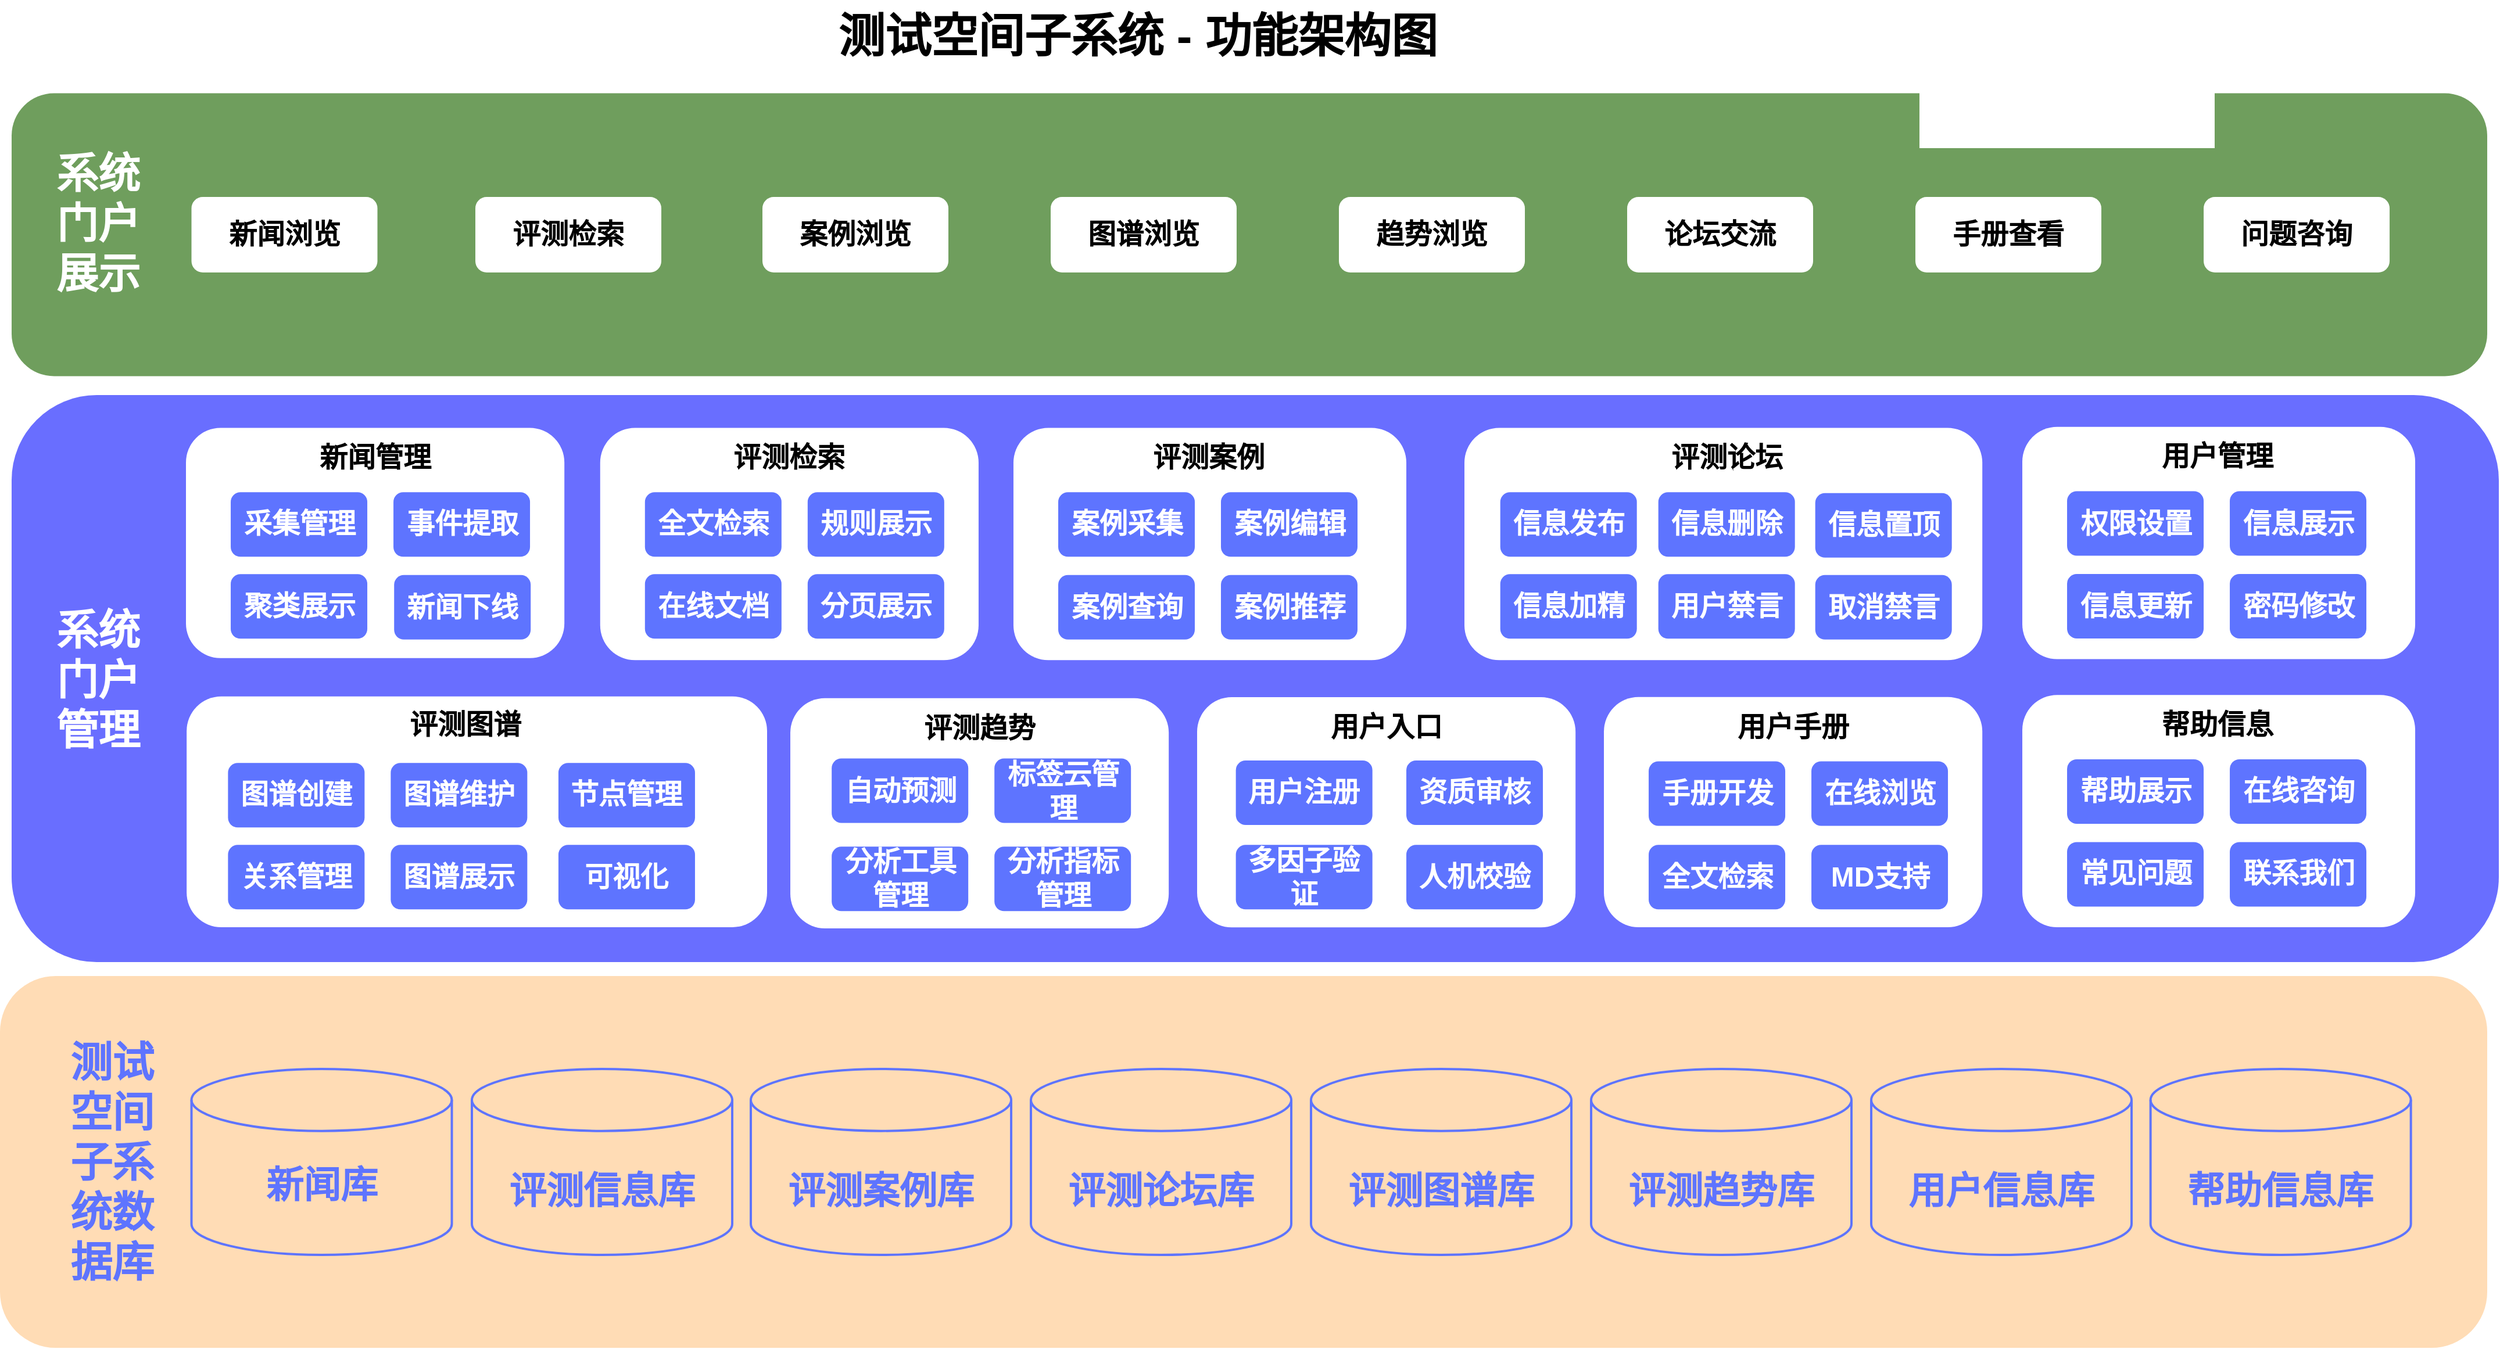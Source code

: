<mxfile version="15.4.0" type="device"><diagram id="D_mxDGUdHC2zvLyJ-O9W" name="第 1 页"><mxGraphModel dx="3454" dy="2289" grid="1" gridSize="10" guides="1" tooltips="1" connect="1" arrows="1" fold="1" page="1" pageScale="1" pageWidth="827" pageHeight="1169" math="0" shadow="0"><root><mxCell id="0"/><mxCell id="1" parent="0"/><mxCell id="pGjjTHvSry_VetWjGLrW-80" value="" style="rounded=1;whiteSpace=wrap;html=1;shadow=0;glass=0;labelBackgroundColor=#FFFFFF;sketch=0;strokeWidth=3;fontSize=32;fontStyle=1;align=left;strokeColor=none;fillColor=#696EFF;" parent="1" vertex="1"><mxGeometry x="230" y="370" width="2140" height="488" as="geometry"/></mxCell><mxCell id="pGjjTHvSry_VetWjGLrW-81" value="&lt;span style=&quot;font-size: 36px&quot;&gt;系统&lt;br&gt;门户&lt;br&gt;管理&lt;/span&gt;" style="text;html=1;strokeColor=none;fillColor=none;align=center;verticalAlign=middle;whiteSpace=wrap;rounded=0;fontStyle=1;fontColor=#FFFFFF;" parent="1" vertex="1"><mxGeometry x="247.5" y="545.5" width="112.5" height="139" as="geometry"/></mxCell><mxCell id="pGjjTHvSry_VetWjGLrW-82" value="" style="rounded=1;whiteSpace=wrap;fontSize=32;spacing=2;html=1;glass=0;strokeWidth=1;shadow=0;sketch=0;labelBackgroundColor=none;strokeColor=none;" parent="1" vertex="1"><mxGeometry x="380" y="398.26" width="325.59" height="198.12" as="geometry"/></mxCell><mxCell id="pGjjTHvSry_VetWjGLrW-83" value="新闻管理" style="text;html=1;strokeColor=none;fillColor=none;align=center;verticalAlign=middle;whiteSpace=wrap;rounded=0;fontSize=24;fontStyle=1;" parent="1" vertex="1"><mxGeometry x="472.98" y="414.13" width="139.63" height="20" as="geometry"/></mxCell><mxCell id="pGjjTHvSry_VetWjGLrW-107" value="" style="rounded=1;whiteSpace=wrap;fontSize=32;spacing=2;html=1;glass=0;strokeWidth=1;shadow=0;sketch=0;labelBackgroundColor=none;strokeColor=none;" parent="1" vertex="1"><mxGeometry x="380.59" y="629.38" width="499.41" height="198.62" as="geometry"/></mxCell><mxCell id="pGjjTHvSry_VetWjGLrW-108" value="评测图谱" style="text;html=1;strokeColor=none;fillColor=none;align=center;verticalAlign=middle;whiteSpace=wrap;rounded=0;fontSize=24;fontStyle=1;" parent="1" vertex="1"><mxGeometry x="544.75" y="644" width="150.58" height="20" as="geometry"/></mxCell><mxCell id="pGjjTHvSry_VetWjGLrW-109" value="图谱创建" style="rounded=1;whiteSpace=wrap;html=1;fontSize=24;strokeColor=none;fontStyle=1;fontColor=#FFFFFF;fillColor=#5E74FF;" parent="1" vertex="1"><mxGeometry x="416.18" y="686.63" width="117.5" height="55.5" as="geometry"/></mxCell><mxCell id="pGjjTHvSry_VetWjGLrW-110" value="图谱维护" style="rounded=1;whiteSpace=wrap;html=1;fontSize=24;strokeColor=none;fontStyle=1;fontColor=#FFFFFF;fillColor=#5E74FF;" parent="1" vertex="1"><mxGeometry x="556.18" y="686.63" width="117.5" height="55.5" as="geometry"/></mxCell><mxCell id="pGjjTHvSry_VetWjGLrW-111" value="图谱展示" style="rounded=1;whiteSpace=wrap;html=1;fontSize=24;strokeColor=none;fontStyle=1;fontColor=#FFFFFF;fillColor=#5E74FF;" parent="1" vertex="1"><mxGeometry x="556.18" y="757.13" width="117.5" height="55.5" as="geometry"/></mxCell><mxCell id="pGjjTHvSry_VetWjGLrW-112" value="" style="rounded=1;whiteSpace=wrap;fontSize=32;spacing=2;html=1;glass=0;strokeWidth=1;shadow=0;sketch=0;labelBackgroundColor=none;strokeColor=none;" parent="1" vertex="1"><mxGeometry x="736.39" y="398.26" width="325.59" height="199.88" as="geometry"/></mxCell><mxCell id="pGjjTHvSry_VetWjGLrW-113" value="评测检索" style="text;html=1;strokeColor=none;fillColor=none;align=center;verticalAlign=middle;whiteSpace=wrap;rounded=0;fontSize=24;fontStyle=1;" parent="1" vertex="1"><mxGeometry x="829.37" y="414.13" width="139.63" height="20" as="geometry"/></mxCell><mxCell id="pGjjTHvSry_VetWjGLrW-119" value="" style="rounded=1;whiteSpace=wrap;fontSize=32;spacing=2;html=1;glass=0;strokeWidth=1;shadow=0;sketch=0;labelBackgroundColor=none;strokeColor=none;" parent="1" vertex="1"><mxGeometry x="1091.98" y="398.26" width="338.02" height="199.88" as="geometry"/></mxCell><mxCell id="pGjjTHvSry_VetWjGLrW-120" value="评测案例" style="text;html=1;strokeColor=none;fillColor=none;align=center;verticalAlign=middle;whiteSpace=wrap;rounded=0;fontSize=24;fontStyle=1;" parent="1" vertex="1"><mxGeometry x="1190.0" y="414.13" width="139.63" height="20" as="geometry"/></mxCell><mxCell id="pGjjTHvSry_VetWjGLrW-127" value="" style="rounded=1;whiteSpace=wrap;fontSize=32;spacing=2;html=1;glass=0;strokeWidth=1;shadow=0;sketch=0;labelBackgroundColor=none;strokeColor=none;" parent="1" vertex="1"><mxGeometry x="1480" y="398.26" width="445.59" height="199.88" as="geometry"/></mxCell><mxCell id="pGjjTHvSry_VetWjGLrW-128" value="评测论坛" style="text;html=1;strokeColor=none;fillColor=none;align=center;verticalAlign=middle;whiteSpace=wrap;rounded=0;fontSize=24;fontStyle=1;" parent="1" vertex="1"><mxGeometry x="1635.77" y="414.13" width="139.63" height="20" as="geometry"/></mxCell><mxCell id="pGjjTHvSry_VetWjGLrW-133" value="可视化" style="rounded=1;whiteSpace=wrap;html=1;fontSize=24;strokeColor=none;fontStyle=1;fontColor=#FFFFFF;fillColor=#5E74FF;" parent="1" vertex="1"><mxGeometry x="700.48" y="757.13" width="117.5" height="55.5" as="geometry"/></mxCell><mxCell id="pGjjTHvSry_VetWjGLrW-134" value="节点管理" style="rounded=1;whiteSpace=wrap;html=1;fontSize=24;strokeColor=none;fontStyle=1;fontColor=#FFFFFF;fillColor=#5E74FF;" parent="1" vertex="1"><mxGeometry x="700.48" y="686.63" width="117.5" height="55.5" as="geometry"/></mxCell><mxCell id="pGjjTHvSry_VetWjGLrW-148" value="" style="rounded=1;whiteSpace=wrap;fontSize=32;spacing=2;html=1;glass=0;strokeWidth=1;shadow=0;sketch=0;labelBackgroundColor=none;strokeColor=none;" parent="1" vertex="1"><mxGeometry x="1600" y="629.88" width="325.59" height="198.12" as="geometry"/></mxCell><mxCell id="pGjjTHvSry_VetWjGLrW-149" value="用户手册" style="text;html=1;strokeColor=none;fillColor=none;align=center;verticalAlign=middle;whiteSpace=wrap;rounded=0;fontSize=24;fontStyle=1;" parent="1" vertex="1"><mxGeometry x="1692.98" y="645.75" width="139.63" height="20" as="geometry"/></mxCell><mxCell id="pGjjTHvSry_VetWjGLrW-154" value="" style="rounded=1;whiteSpace=wrap;html=1;shadow=0;glass=0;labelBackgroundColor=#FFFFFF;sketch=0;strokeWidth=3;fontSize=32;fontStyle=1;align=left;strokeColor=none;fillColor=#6F9E5D;" parent="1" vertex="1"><mxGeometry x="230" y="110.25" width="2130" height="243.5" as="geometry"/></mxCell><mxCell id="pGjjTHvSry_VetWjGLrW-155" value="&lt;span style=&quot;font-size: 36px&quot;&gt;系统&lt;br&gt;门户&lt;br&gt;展示&lt;br&gt;&lt;/span&gt;" style="text;html=1;strokeColor=none;fillColor=none;align=center;verticalAlign=middle;whiteSpace=wrap;rounded=0;fontStyle=1;fontColor=#FFFFFF;" parent="1" vertex="1"><mxGeometry x="247.5" y="181.5" width="112.5" height="80" as="geometry"/></mxCell><mxCell id="FtXoveznBDZrCNe472ON-5" value="关系管理" style="rounded=1;whiteSpace=wrap;html=1;fontSize=24;strokeColor=none;fontStyle=1;fontColor=#FFFFFF;fillColor=#5E74FF;" parent="1" vertex="1"><mxGeometry x="416.18" y="757.13" width="117.5" height="55.5" as="geometry"/></mxCell><mxCell id="FtXoveznBDZrCNe472ON-30" value="" style="group" parent="1" vertex="1" connectable="0"><mxGeometry x="900.0" y="630.88" width="325.59" height="198.12" as="geometry"/></mxCell><mxCell id="pGjjTHvSry_VetWjGLrW-142" value="" style="rounded=1;whiteSpace=wrap;fontSize=32;spacing=2;html=1;glass=0;strokeWidth=1;shadow=0;sketch=0;labelBackgroundColor=none;strokeColor=none;" parent="FtXoveznBDZrCNe472ON-30" vertex="1"><mxGeometry width="325.59" height="198.12" as="geometry"/></mxCell><mxCell id="pGjjTHvSry_VetWjGLrW-143" value="评测趋势" style="text;html=1;strokeColor=none;fillColor=none;align=center;verticalAlign=middle;whiteSpace=wrap;rounded=0;fontSize=24;fontStyle=1;" parent="FtXoveznBDZrCNe472ON-30" vertex="1"><mxGeometry x="92.98" y="15.87" width="139.63" height="20" as="geometry"/></mxCell><mxCell id="pGjjTHvSry_VetWjGLrW-144" value="自动预测" style="rounded=1;whiteSpace=wrap;html=1;fontSize=24;strokeColor=none;fontStyle=1;fontColor=#FFFFFF;fillColor=#5E74FF;" parent="FtXoveznBDZrCNe472ON-30" vertex="1"><mxGeometry x="35.59" y="51.87" width="117.5" height="55.5" as="geometry"/></mxCell><mxCell id="pGjjTHvSry_VetWjGLrW-145" value="标签云管理" style="rounded=1;whiteSpace=wrap;html=1;fontSize=24;strokeColor=none;fontStyle=1;fontColor=#FFFFFF;fillColor=#5E74FF;" parent="FtXoveznBDZrCNe472ON-30" vertex="1"><mxGeometry x="175.59" y="51.87" width="117.5" height="55.5" as="geometry"/></mxCell><mxCell id="pGjjTHvSry_VetWjGLrW-146" value="分析工具管理" style="rounded=1;whiteSpace=wrap;html=1;fontSize=24;strokeColor=none;fontStyle=1;fontColor=#FFFFFF;fillColor=#5E74FF;" parent="FtXoveznBDZrCNe472ON-30" vertex="1"><mxGeometry x="35.59" y="127.75" width="117.5" height="55.5" as="geometry"/></mxCell><mxCell id="FtXoveznBDZrCNe472ON-37" value="分析指标管理" style="rounded=1;whiteSpace=wrap;html=1;fontSize=24;strokeColor=none;fontStyle=1;fontColor=#FFFFFF;fillColor=#5E74FF;" parent="FtXoveznBDZrCNe472ON-30" vertex="1"><mxGeometry x="175.59" y="127.75" width="117.5" height="55.5" as="geometry"/></mxCell><mxCell id="FtXoveznBDZrCNe472ON-42" value="&lt;font color=&quot;#000000&quot; style=&quot;font-size: 24px;&quot;&gt;论坛交流&lt;/font&gt;" style="rounded=1;whiteSpace=wrap;html=1;glass=0;fontSize=24;fontStyle=1;strokeColor=none;fontColor=#FFFFFF;" parent="1" vertex="1"><mxGeometry x="1620" y="199.5" width="160" height="65" as="geometry"/></mxCell><mxCell id="FtXoveznBDZrCNe472ON-43" value="&lt;font color=&quot;#000000&quot; style=&quot;font-size: 24px;&quot;&gt;手册查看&lt;/font&gt;" style="rounded=1;whiteSpace=wrap;html=1;glass=0;fontSize=24;fontStyle=1;strokeColor=none;fontColor=#FFFFFF;" parent="1" vertex="1"><mxGeometry x="1868" y="199.5" width="160" height="65" as="geometry"/></mxCell><mxCell id="FtXoveznBDZrCNe472ON-44" value="&lt;font color=&quot;#000000&quot; style=&quot;font-size: 24px;&quot;&gt;问题咨询&lt;/font&gt;" style="rounded=1;whiteSpace=wrap;html=1;glass=0;fontSize=24;fontStyle=1;strokeColor=none;fontColor=#FFFFFF;" parent="1" vertex="1"><mxGeometry x="2116.02" y="199.5" width="160" height="65" as="geometry"/></mxCell><mxCell id="FtXoveznBDZrCNe472ON-45" value="&lt;font color=&quot;#000000&quot; style=&quot;font-size: 24px;&quot;&gt;新闻浏览&lt;/font&gt;" style="rounded=1;whiteSpace=wrap;html=1;glass=0;fontSize=24;fontStyle=1;strokeColor=none;fontColor=#FFFFFF;" parent="1" vertex="1"><mxGeometry x="384.75" y="199.5" width="160" height="65" as="geometry"/></mxCell><mxCell id="FtXoveznBDZrCNe472ON-46" value="&lt;font color=&quot;#000000&quot; style=&quot;font-size: 24px;&quot;&gt;评测检索&lt;/font&gt;" style="rounded=1;whiteSpace=wrap;html=1;glass=0;fontSize=24;fontStyle=1;strokeColor=none;fontColor=#FFFFFF;" parent="1" vertex="1"><mxGeometry x="629" y="199.5" width="160" height="65" as="geometry"/></mxCell><mxCell id="FtXoveznBDZrCNe472ON-47" value="&lt;font color=&quot;#000000&quot; style=&quot;font-size: 24px;&quot;&gt;案例浏览&lt;/font&gt;" style="rounded=1;whiteSpace=wrap;html=1;glass=0;fontSize=24;fontStyle=1;strokeColor=none;fontColor=#FFFFFF;" parent="1" vertex="1"><mxGeometry x="876" y="199.5" width="160" height="65" as="geometry"/></mxCell><mxCell id="FtXoveznBDZrCNe472ON-48" value="&lt;font color=&quot;#000000&quot; style=&quot;font-size: 24px;&quot;&gt;图谱浏览&lt;/font&gt;" style="rounded=1;whiteSpace=wrap;html=1;glass=0;fontSize=24;fontStyle=1;strokeColor=none;fontColor=#FFFFFF;" parent="1" vertex="1"><mxGeometry x="1124" y="199.5" width="160" height="65" as="geometry"/></mxCell><mxCell id="FtXoveznBDZrCNe472ON-49" value="&lt;font color=&quot;#000000&quot; style=&quot;font-size: 24px;&quot;&gt;趋势浏览&lt;/font&gt;" style="rounded=1;whiteSpace=wrap;html=1;glass=0;fontSize=24;fontStyle=1;strokeColor=none;fontColor=#FFFFFF;" parent="1" vertex="1"><mxGeometry x="1372" y="199.5" width="160" height="65" as="geometry"/></mxCell><mxCell id="f3axAncAhQV1LFQBtV5q-1" value="&lt;font style=&quot;font-size: 40px&quot;&gt;测试空间子系统 - 功能架构图&lt;/font&gt;" style="text;html=1;strokeColor=none;fillColor=none;align=center;verticalAlign=middle;whiteSpace=wrap;rounded=0;fontStyle=1;fontColor=default;" parent="1" vertex="1"><mxGeometry x="893.75" y="30" width="610" height="60" as="geometry"/></mxCell><mxCell id="FtXoveznBDZrCNe472ON-32" value="" style="rounded=1;whiteSpace=wrap;fontSize=32;spacing=2;html=1;glass=0;strokeWidth=1;shadow=0;sketch=0;labelBackgroundColor=none;strokeColor=none;" parent="1" vertex="1"><mxGeometry x="1250" y="630" width="325.59" height="198.12" as="geometry"/></mxCell><mxCell id="FtXoveznBDZrCNe472ON-33" value="用户入口" style="text;html=1;strokeColor=none;fillColor=none;align=center;verticalAlign=middle;whiteSpace=wrap;rounded=0;fontSize=24;fontStyle=1;" parent="1" vertex="1"><mxGeometry x="1342.98" y="645.87" width="139.63" height="20" as="geometry"/></mxCell><mxCell id="f3axAncAhQV1LFQBtV5q-9" value="采集管理" style="rounded=1;whiteSpace=wrap;html=1;fontSize=24;strokeColor=none;fontStyle=1;fontColor=#FFFFFF;fillColor=#5E74FF;" parent="1" vertex="1"><mxGeometry x="418.52" y="453.63" width="117.5" height="55.5" as="geometry"/></mxCell><mxCell id="f3axAncAhQV1LFQBtV5q-10" value="事件提取" style="rounded=1;whiteSpace=wrap;html=1;fontSize=24;strokeColor=none;fontStyle=1;fontColor=#FFFFFF;fillColor=#5E74FF;" parent="1" vertex="1"><mxGeometry x="558.52" y="453.63" width="117.5" height="55.5" as="geometry"/></mxCell><mxCell id="f3axAncAhQV1LFQBtV5q-11" value="聚类展示" style="rounded=1;whiteSpace=wrap;html=1;fontSize=24;strokeColor=none;fontStyle=1;fontColor=#FFFFFF;fillColor=#5E74FF;" parent="1" vertex="1"><mxGeometry x="418.52" y="524.13" width="117.5" height="55.5" as="geometry"/></mxCell><mxCell id="f3axAncAhQV1LFQBtV5q-12" value="新闻下线" style="rounded=1;whiteSpace=wrap;html=1;fontSize=24;strokeColor=none;fontStyle=1;fontColor=#FFFFFF;fillColor=#5E74FF;" parent="1" vertex="1"><mxGeometry x="559.11" y="524.88" width="117.5" height="55.5" as="geometry"/></mxCell><mxCell id="f3axAncAhQV1LFQBtV5q-13" value="全文检索" style="rounded=1;whiteSpace=wrap;html=1;fontSize=24;strokeColor=none;fontStyle=1;fontColor=#FFFFFF;fillColor=#5E74FF;" parent="1" vertex="1"><mxGeometry x="774.91" y="453.63" width="117.5" height="55.5" as="geometry"/></mxCell><mxCell id="f3axAncAhQV1LFQBtV5q-14" value="规则展示" style="rounded=1;whiteSpace=wrap;html=1;fontSize=24;strokeColor=none;fontStyle=1;fontColor=#FFFFFF;fillColor=#5E74FF;" parent="1" vertex="1"><mxGeometry x="914.91" y="453.63" width="117.5" height="55.5" as="geometry"/></mxCell><mxCell id="f3axAncAhQV1LFQBtV5q-15" value="在线文档" style="rounded=1;whiteSpace=wrap;html=1;fontSize=24;strokeColor=none;fontStyle=1;fontColor=#FFFFFF;fillColor=#5E74FF;" parent="1" vertex="1"><mxGeometry x="774.91" y="524.13" width="117.5" height="55.5" as="geometry"/></mxCell><mxCell id="f3axAncAhQV1LFQBtV5q-16" value="分页展示" style="rounded=1;whiteSpace=wrap;html=1;fontSize=24;strokeColor=none;fontStyle=1;fontColor=#FFFFFF;fillColor=#5E74FF;" parent="1" vertex="1"><mxGeometry x="914.91" y="524.13" width="117.5" height="55.5" as="geometry"/></mxCell><mxCell id="f3axAncAhQV1LFQBtV5q-17" value="案例采集" style="rounded=1;whiteSpace=wrap;html=1;fontSize=24;strokeColor=none;fontStyle=1;fontColor=#FFFFFF;fillColor=#5E74FF;" parent="1" vertex="1"><mxGeometry x="1130.5" y="453.63" width="117.5" height="55.5" as="geometry"/></mxCell><mxCell id="f3axAncAhQV1LFQBtV5q-18" value="案例编辑" style="rounded=1;whiteSpace=wrap;html=1;fontSize=24;strokeColor=none;fontStyle=1;fontColor=#FFFFFF;fillColor=#5E74FF;" parent="1" vertex="1"><mxGeometry x="1270.5" y="453.63" width="117.5" height="55.5" as="geometry"/></mxCell><mxCell id="f3axAncAhQV1LFQBtV5q-19" value="案例查询" style="rounded=1;whiteSpace=wrap;html=1;fontSize=24;strokeColor=none;fontStyle=1;fontColor=#FFFFFF;fillColor=#5E74FF;" parent="1" vertex="1"><mxGeometry x="1130.5" y="524.88" width="117.5" height="55.5" as="geometry"/></mxCell><mxCell id="f3axAncAhQV1LFQBtV5q-20" value="案例推荐" style="rounded=1;whiteSpace=wrap;html=1;fontSize=24;strokeColor=none;fontStyle=1;fontColor=#FFFFFF;fillColor=#5E74FF;" parent="1" vertex="1"><mxGeometry x="1270.5" y="524.88" width="117.5" height="55.5" as="geometry"/></mxCell><mxCell id="f3axAncAhQV1LFQBtV5q-23" value="信息发布" style="rounded=1;whiteSpace=wrap;html=1;fontSize=24;strokeColor=none;fontStyle=1;fontColor=#FFFFFF;fillColor=#5E74FF;" parent="1" vertex="1"><mxGeometry x="1510.84" y="453.63" width="117.5" height="55.5" as="geometry"/></mxCell><mxCell id="f3axAncAhQV1LFQBtV5q-24" value="信息删除" style="rounded=1;whiteSpace=wrap;html=1;fontSize=24;strokeColor=none;fontStyle=1;fontColor=#FFFFFF;fillColor=#5E74FF;" parent="1" vertex="1"><mxGeometry x="1646.84" y="453.63" width="117.5" height="55.5" as="geometry"/></mxCell><mxCell id="f3axAncAhQV1LFQBtV5q-25" value="用户禁言" style="rounded=1;whiteSpace=wrap;html=1;fontSize=24;strokeColor=none;fontStyle=1;fontColor=#FFFFFF;fillColor=#5E74FF;" parent="1" vertex="1"><mxGeometry x="1646.84" y="524.13" width="117.5" height="55.5" as="geometry"/></mxCell><mxCell id="f3axAncAhQV1LFQBtV5q-26" value="信息加精" style="rounded=1;whiteSpace=wrap;html=1;fontSize=24;strokeColor=none;fontStyle=1;fontColor=#FFFFFF;fillColor=#5E74FF;" parent="1" vertex="1"><mxGeometry x="1510.84" y="524.13" width="117.5" height="55.5" as="geometry"/></mxCell><mxCell id="f3axAncAhQV1LFQBtV5q-27" value="在线浏览" style="rounded=1;whiteSpace=wrap;html=1;fontSize=24;strokeColor=none;fontStyle=1;fontColor=#FFFFFF;fillColor=#5E74FF;" parent="1" vertex="1"><mxGeometry x="1778.52" y="685.25" width="117.5" height="55.5" as="geometry"/></mxCell><mxCell id="f3axAncAhQV1LFQBtV5q-28" value="手册开发" style="rounded=1;whiteSpace=wrap;html=1;fontSize=24;strokeColor=none;fontStyle=1;fontColor=#FFFFFF;fillColor=#5E74FF;" parent="1" vertex="1"><mxGeometry x="1638.52" y="685.25" width="117.5" height="55.5" as="geometry"/></mxCell><mxCell id="f3axAncAhQV1LFQBtV5q-29" value="全文检索" style="rounded=1;whiteSpace=wrap;html=1;fontSize=24;strokeColor=none;fontStyle=1;fontColor=#FFFFFF;fillColor=#5E74FF;" parent="1" vertex="1"><mxGeometry x="1638.52" y="757.13" width="117.5" height="55.5" as="geometry"/></mxCell><mxCell id="f3axAncAhQV1LFQBtV5q-33" value="用户注册" style="rounded=1;whiteSpace=wrap;html=1;fontSize=24;strokeColor=none;fontStyle=1;fontColor=#FFFFFF;fillColor=#5E74FF;" parent="1" vertex="1"><mxGeometry x="1283.33" y="684.5" width="117.5" height="55.5" as="geometry"/></mxCell><mxCell id="f3axAncAhQV1LFQBtV5q-34" value="资质审核" style="rounded=1;whiteSpace=wrap;html=1;fontSize=24;strokeColor=none;fontStyle=1;fontColor=#FFFFFF;fillColor=#5E74FF;" parent="1" vertex="1"><mxGeometry x="1430" y="684.5" width="117.5" height="55.5" as="geometry"/></mxCell><mxCell id="f3axAncAhQV1LFQBtV5q-35" value="多因子验证" style="rounded=1;whiteSpace=wrap;html=1;fontSize=24;strokeColor=none;fontStyle=1;fontColor=#FFFFFF;fillColor=#5E74FF;" parent="1" vertex="1"><mxGeometry x="1283.33" y="757.13" width="117.5" height="55.5" as="geometry"/></mxCell><mxCell id="Bu0xW9uR3rwo72rO1SrQ-4" value="信息置顶" style="rounded=1;whiteSpace=wrap;html=1;fontSize=24;strokeColor=none;fontStyle=1;fontColor=#FFFFFF;fillColor=#5E74FF;" parent="1" vertex="1"><mxGeometry x="1781.84" y="454.38" width="117.5" height="55.5" as="geometry"/></mxCell><mxCell id="Bu0xW9uR3rwo72rO1SrQ-5" value="取消禁言" style="rounded=1;whiteSpace=wrap;html=1;fontSize=24;strokeColor=none;fontStyle=1;fontColor=#FFFFFF;fillColor=#5E74FF;" parent="1" vertex="1"><mxGeometry x="1781.84" y="524.88" width="117.5" height="55.5" as="geometry"/></mxCell><mxCell id="Bu0xW9uR3rwo72rO1SrQ-7" value="人机校验" style="rounded=1;whiteSpace=wrap;html=1;fontSize=24;strokeColor=none;fontStyle=1;fontColor=#FFFFFF;fillColor=#5E74FF;" parent="1" vertex="1"><mxGeometry x="1430" y="757.13" width="117.5" height="55.5" as="geometry"/></mxCell><mxCell id="Bu0xW9uR3rwo72rO1SrQ-8" value="MD支持" style="rounded=1;whiteSpace=wrap;html=1;fontSize=24;strokeColor=none;fontStyle=1;fontColor=#FFFFFF;fillColor=#5E74FF;" parent="1" vertex="1"><mxGeometry x="1778.52" y="757.13" width="117.5" height="55.5" as="geometry"/></mxCell><mxCell id="Bu0xW9uR3rwo72rO1SrQ-11" value="" style="rounded=1;whiteSpace=wrap;fontSize=32;spacing=2;html=1;glass=0;strokeWidth=1;shadow=0;sketch=0;labelBackgroundColor=none;strokeColor=none;" parent="1" vertex="1"><mxGeometry x="1960" y="397.38" width="338.02" height="199.88" as="geometry"/></mxCell><mxCell id="Bu0xW9uR3rwo72rO1SrQ-12" value="用户管理" style="text;html=1;strokeColor=none;fillColor=none;align=center;verticalAlign=middle;whiteSpace=wrap;rounded=0;fontSize=24;fontStyle=1;" parent="1" vertex="1"><mxGeometry x="2058.02" y="413.25" width="139.63" height="20" as="geometry"/></mxCell><mxCell id="Bu0xW9uR3rwo72rO1SrQ-13" value="权限设置" style="rounded=1;whiteSpace=wrap;html=1;fontSize=24;strokeColor=none;fontStyle=1;fontColor=#FFFFFF;fillColor=#5E74FF;" parent="1" vertex="1"><mxGeometry x="1998.52" y="452.75" width="117.5" height="55.5" as="geometry"/></mxCell><mxCell id="Bu0xW9uR3rwo72rO1SrQ-14" value="信息展示" style="rounded=1;whiteSpace=wrap;html=1;fontSize=24;strokeColor=none;fontStyle=1;fontColor=#FFFFFF;fillColor=#5E74FF;" parent="1" vertex="1"><mxGeometry x="2138.52" y="452.75" width="117.5" height="55.5" as="geometry"/></mxCell><mxCell id="Bu0xW9uR3rwo72rO1SrQ-15" value="信息更新" style="rounded=1;whiteSpace=wrap;html=1;fontSize=24;strokeColor=none;fontStyle=1;fontColor=#FFFFFF;fillColor=#5E74FF;" parent="1" vertex="1"><mxGeometry x="1998.52" y="524" width="117.5" height="55.5" as="geometry"/></mxCell><mxCell id="Bu0xW9uR3rwo72rO1SrQ-16" value="密码修改" style="rounded=1;whiteSpace=wrap;html=1;fontSize=24;strokeColor=none;fontStyle=1;fontColor=#FFFFFF;fillColor=#5E74FF;" parent="1" vertex="1"><mxGeometry x="2138.52" y="524" width="117.5" height="55.5" as="geometry"/></mxCell><mxCell id="Bu0xW9uR3rwo72rO1SrQ-17" value="" style="rounded=1;whiteSpace=wrap;fontSize=32;spacing=2;html=1;glass=0;strokeWidth=1;shadow=0;sketch=0;labelBackgroundColor=none;strokeColor=none;" parent="1" vertex="1"><mxGeometry x="1960" y="628.12" width="338.02" height="199.88" as="geometry"/></mxCell><mxCell id="Bu0xW9uR3rwo72rO1SrQ-18" value="帮助信息" style="text;html=1;strokeColor=none;fillColor=none;align=center;verticalAlign=middle;whiteSpace=wrap;rounded=0;fontSize=24;fontStyle=1;" parent="1" vertex="1"><mxGeometry x="2058.02" y="643.99" width="139.63" height="20" as="geometry"/></mxCell><mxCell id="Bu0xW9uR3rwo72rO1SrQ-19" value="帮助展示" style="rounded=1;whiteSpace=wrap;html=1;fontSize=24;strokeColor=none;fontStyle=1;fontColor=#FFFFFF;fillColor=#5E74FF;" parent="1" vertex="1"><mxGeometry x="1998.52" y="683.49" width="117.5" height="55.5" as="geometry"/></mxCell><mxCell id="Bu0xW9uR3rwo72rO1SrQ-20" value="在线咨询" style="rounded=1;whiteSpace=wrap;html=1;fontSize=24;strokeColor=none;fontStyle=1;fontColor=#FFFFFF;fillColor=#5E74FF;" parent="1" vertex="1"><mxGeometry x="2138.52" y="683.49" width="117.5" height="55.5" as="geometry"/></mxCell><mxCell id="Bu0xW9uR3rwo72rO1SrQ-21" value="常见问题" style="rounded=1;whiteSpace=wrap;html=1;fontSize=24;strokeColor=none;fontStyle=1;fontColor=#FFFFFF;fillColor=#5E74FF;" parent="1" vertex="1"><mxGeometry x="1998.52" y="754.74" width="117.5" height="55.5" as="geometry"/></mxCell><mxCell id="Bu0xW9uR3rwo72rO1SrQ-22" value="联系我们" style="rounded=1;whiteSpace=wrap;html=1;fontSize=24;strokeColor=none;fontStyle=1;fontColor=#FFFFFF;fillColor=#5E74FF;" parent="1" vertex="1"><mxGeometry x="2138.52" y="754.74" width="117.5" height="55.5" as="geometry"/></mxCell><mxCell id="UZCk-Hg8xAUhG_Ta4RWo-1" value="" style="rounded=1;whiteSpace=wrap;html=1;shadow=0;glass=0;labelBackgroundColor=#FFFFFF;sketch=0;strokeWidth=3;fontSize=32;fontStyle=1;align=left;strokeColor=none;fillColor=#FFDCB5;" parent="1" vertex="1"><mxGeometry x="220" y="870" width="2140" height="320" as="geometry"/></mxCell><mxCell id="UZCk-Hg8xAUhG_Ta4RWo-3" value="&lt;font style=&quot;font-size: 38px&quot;&gt;&lt;font color=&quot;#5e74ff&quot; style=&quot;font-size: 32px&quot;&gt;&lt;b&gt;&lt;br&gt;评测信息库&lt;/b&gt;&lt;/font&gt;&lt;br&gt;&lt;/font&gt;" style="strokeWidth=2;html=1;shape=mxgraph.flowchart.database;whiteSpace=wrap;fillColor=#FFDCB5;strokeColor=#5E74FF;" parent="1" vertex="1"><mxGeometry x="626" y="950" width="224" height="160" as="geometry"/></mxCell><mxCell id="UZCk-Hg8xAUhG_Ta4RWo-4" value="&lt;font style=&quot;font-size: 38px&quot;&gt;&lt;b style=&quot;font-size: 32px&quot;&gt;&lt;font color=&quot;#5e74ff&quot; style=&quot;font-size: 32px&quot;&gt;&lt;br&gt;评测案例库&lt;/font&gt;&lt;/b&gt;&lt;br&gt;&lt;/font&gt;" style="strokeWidth=2;html=1;shape=mxgraph.flowchart.database;whiteSpace=wrap;fillColor=#FFDCB5;strokeColor=#5E74FF;" parent="1" vertex="1"><mxGeometry x="866" y="950" width="224" height="160" as="geometry"/></mxCell><mxCell id="UZCk-Hg8xAUhG_Ta4RWo-5" value="&lt;font style=&quot;font-size: 38px&quot;&gt;&lt;b style=&quot;font-size: 32px&quot;&gt;&lt;font color=&quot;#5e74ff&quot; style=&quot;font-size: 32px&quot;&gt;&lt;br&gt;评测论坛库&lt;/font&gt;&lt;/b&gt;&lt;br&gt;&lt;/font&gt;" style="strokeWidth=2;html=1;shape=mxgraph.flowchart.database;whiteSpace=wrap;fillColor=#FFDCB5;strokeColor=#5E74FF;" parent="1" vertex="1"><mxGeometry x="1107" y="950" width="224" height="160" as="geometry"/></mxCell><mxCell id="UZCk-Hg8xAUhG_Ta4RWo-6" value="&lt;font style=&quot;font-size: 38px&quot;&gt;&lt;b style=&quot;font-size: 32px&quot;&gt;&lt;font color=&quot;#5e74ff&quot; style=&quot;font-size: 32px&quot;&gt;&lt;br&gt;用户信息库&lt;/font&gt;&lt;/b&gt;&lt;br&gt;&lt;/font&gt;" style="strokeWidth=2;html=1;shape=mxgraph.flowchart.database;whiteSpace=wrap;fillColor=#FFDCB5;strokeColor=#5E74FF;" parent="1" vertex="1"><mxGeometry x="1830" y="950" width="224" height="160" as="geometry"/></mxCell><mxCell id="UZCk-Hg8xAUhG_Ta4RWo-7" value="&lt;font style=&quot;font-size: 38px&quot;&gt;&lt;b style=&quot;font-size: 32px&quot;&gt;&lt;font color=&quot;#5e74ff&quot; style=&quot;font-size: 32px&quot;&gt;&lt;br&gt;评测图谱库&lt;/font&gt;&lt;/b&gt;&lt;br&gt;&lt;/font&gt;" style="strokeWidth=2;html=1;shape=mxgraph.flowchart.database;whiteSpace=wrap;fillColor=#FFDCB5;strokeColor=#5E74FF;" parent="1" vertex="1"><mxGeometry x="1348" y="950" width="224" height="160" as="geometry"/></mxCell><mxCell id="UZCk-Hg8xAUhG_Ta4RWo-8" value="&lt;font style=&quot;font-size: 38px&quot;&gt;&lt;b style=&quot;font-size: 32px&quot;&gt;&lt;font color=&quot;#5e74ff&quot; style=&quot;font-size: 32px&quot;&gt;&lt;br&gt;评测趋势库&lt;/font&gt;&lt;/b&gt;&lt;br&gt;&lt;/font&gt;" style="strokeWidth=2;html=1;shape=mxgraph.flowchart.database;whiteSpace=wrap;fillColor=#FFDCB5;strokeColor=#5E74FF;" parent="1" vertex="1"><mxGeometry x="1589" y="950" width="224" height="160" as="geometry"/></mxCell><mxCell id="UZCk-Hg8xAUhG_Ta4RWo-9" value="&lt;font style=&quot;font-size: 32px&quot;&gt;&lt;br&gt;&lt;b&gt;&lt;font color=&quot;#5e74ff&quot; style=&quot;font-size: 32px&quot;&gt;新闻库&lt;/font&gt;&lt;/b&gt;&lt;/font&gt;" style="strokeWidth=2;html=1;shape=mxgraph.flowchart.database;whiteSpace=wrap;fillColor=#FFDCB5;strokeColor=#5E74FF;" parent="1" vertex="1"><mxGeometry x="384.75" y="950" width="224" height="160" as="geometry"/></mxCell><mxCell id="UZCk-Hg8xAUhG_Ta4RWo-13" value="&lt;font style=&quot;font-size: 38px&quot;&gt;&lt;b style=&quot;font-size: 32px&quot;&gt;&lt;font color=&quot;#5e74ff&quot; style=&quot;font-size: 32px&quot;&gt;&lt;br&gt;帮助信息库&lt;/font&gt;&lt;/b&gt;&lt;br&gt;&lt;/font&gt;" style="strokeWidth=2;html=1;shape=mxgraph.flowchart.database;whiteSpace=wrap;fillColor=#FFDCB5;strokeColor=#5E74FF;" parent="1" vertex="1"><mxGeometry x="2070.32" y="950" width="224" height="160" as="geometry"/></mxCell><mxCell id="JEQUM2ozSp_k-KfCwoqz-1" value="&lt;span style=&quot;font-size: 36px&quot;&gt;&lt;font color=&quot;#5e74ff&quot;&gt;测试&lt;br&gt;空间&lt;br&gt;子系&lt;br&gt;统数&lt;br&gt;据库&lt;/font&gt;&lt;/span&gt;" style="text;html=1;strokeColor=none;fillColor=none;align=center;verticalAlign=middle;whiteSpace=wrap;rounded=0;fontStyle=1;fontColor=#FFFFFF;" vertex="1" parent="1"><mxGeometry x="260" y="915" width="112.5" height="230" as="geometry"/></mxCell></root></mxGraphModel></diagram></mxfile>